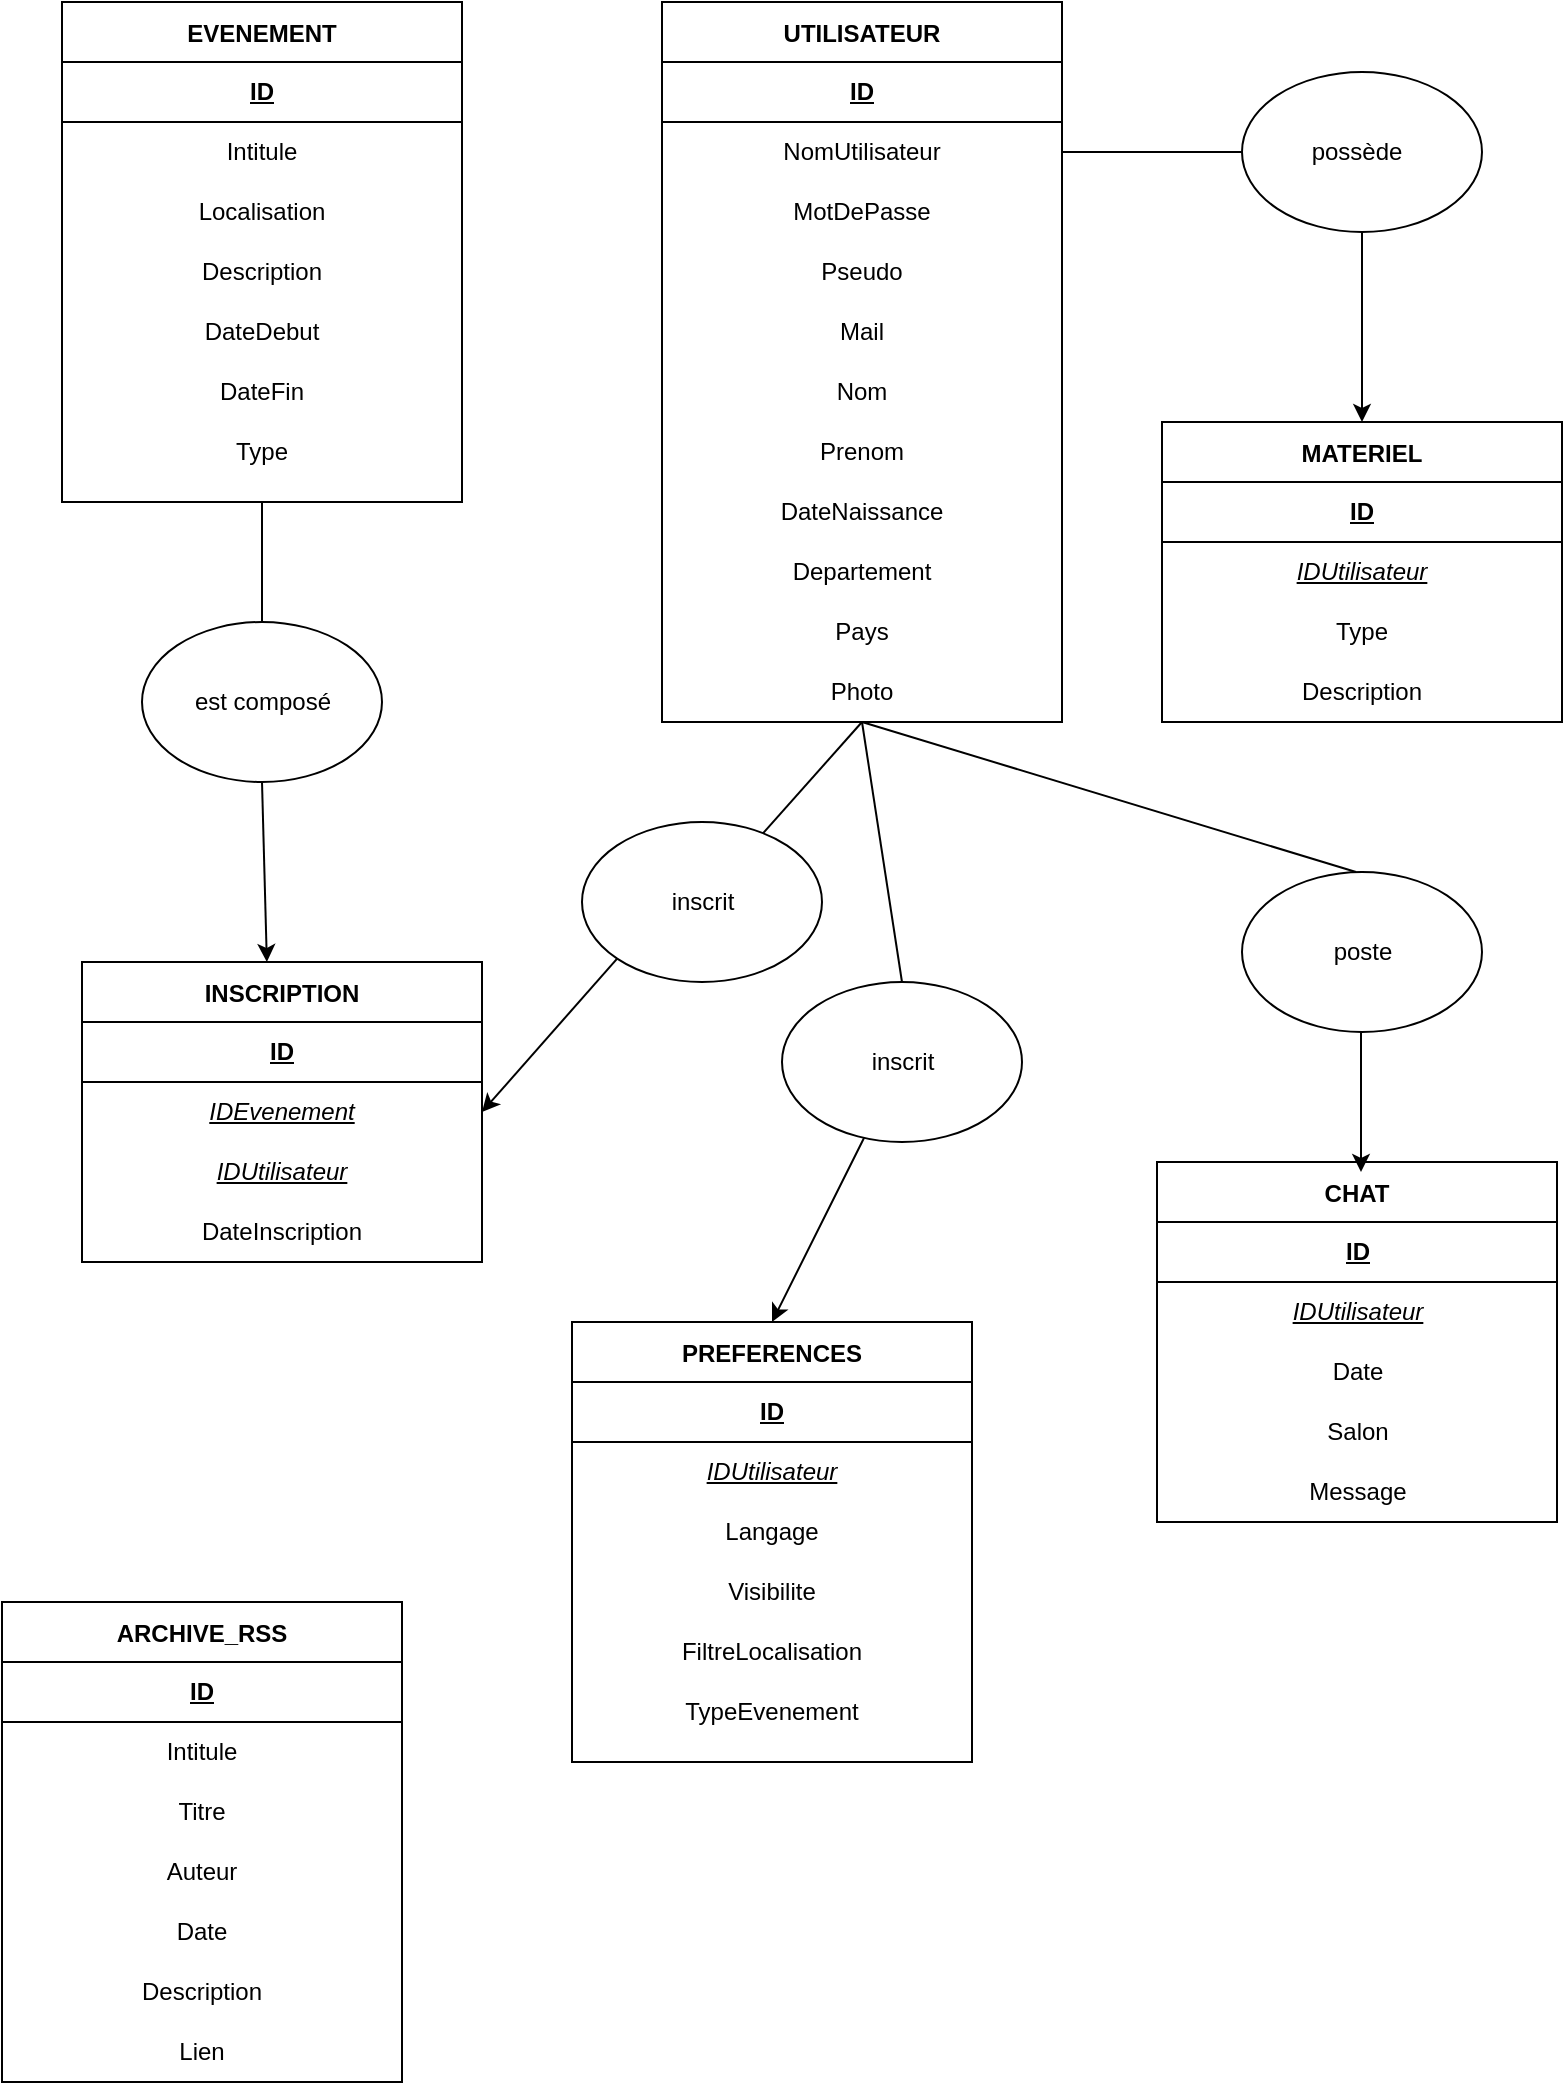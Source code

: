 <mxfile version="16.6.3" type="device"><diagram id="4M-l4sQ__aV8qlsTj48J" name="Page-1"><mxGraphModel dx="1420" dy="802" grid="1" gridSize="10" guides="1" tooltips="1" connect="1" arrows="1" fold="1" page="1" pageScale="1" pageWidth="850" pageHeight="1100" math="0" shadow="0"><root><mxCell id="0"/><mxCell id="1" parent="0"/><mxCell id="sBzcKe80lli_kKgEDg7j-1" value="UTILISATEUR" style="swimlane;startSize=30;" parent="1" vertex="1"><mxGeometry x="370" y="20" width="200" height="360" as="geometry"/></mxCell><mxCell id="sBzcKe80lli_kKgEDg7j-2" value="ID" style="text;html=1;strokeColor=default;fillColor=none;align=center;verticalAlign=middle;whiteSpace=wrap;rounded=0;strokeWidth=1;fontStyle=5" parent="sBzcKe80lli_kKgEDg7j-1" vertex="1"><mxGeometry y="30" width="200" height="30" as="geometry"/></mxCell><mxCell id="sBzcKe80lli_kKgEDg7j-3" value="Pseudo" style="text;html=1;strokeColor=none;fillColor=none;align=center;verticalAlign=middle;whiteSpace=wrap;rounded=0;" parent="sBzcKe80lli_kKgEDg7j-1" vertex="1"><mxGeometry y="120" width="200" height="30" as="geometry"/></mxCell><mxCell id="sBzcKe80lli_kKgEDg7j-5" value="Mail" style="text;html=1;strokeColor=none;fillColor=none;align=center;verticalAlign=middle;whiteSpace=wrap;rounded=0;" parent="sBzcKe80lli_kKgEDg7j-1" vertex="1"><mxGeometry y="150" width="200" height="30" as="geometry"/></mxCell><mxCell id="sBzcKe80lli_kKgEDg7j-13" value="NomUtilisateur" style="text;html=1;strokeColor=none;fillColor=none;align=center;verticalAlign=middle;whiteSpace=wrap;rounded=0;" parent="sBzcKe80lli_kKgEDg7j-1" vertex="1"><mxGeometry y="60" width="200" height="30" as="geometry"/></mxCell><mxCell id="sBzcKe80lli_kKgEDg7j-14" value="MotDePasse" style="text;html=1;strokeColor=none;fillColor=none;align=center;verticalAlign=middle;whiteSpace=wrap;rounded=0;" parent="sBzcKe80lli_kKgEDg7j-1" vertex="1"><mxGeometry y="90" width="200" height="30" as="geometry"/></mxCell><mxCell id="sBzcKe80lli_kKgEDg7j-15" value="Nom" style="text;html=1;strokeColor=none;fillColor=none;align=center;verticalAlign=middle;whiteSpace=wrap;rounded=0;" parent="sBzcKe80lli_kKgEDg7j-1" vertex="1"><mxGeometry y="180" width="200" height="30" as="geometry"/></mxCell><mxCell id="sBzcKe80lli_kKgEDg7j-16" value="Prenom" style="text;html=1;strokeColor=none;fillColor=none;align=center;verticalAlign=middle;whiteSpace=wrap;rounded=0;" parent="sBzcKe80lli_kKgEDg7j-1" vertex="1"><mxGeometry y="210" width="200" height="30" as="geometry"/></mxCell><mxCell id="sBzcKe80lli_kKgEDg7j-17" value="DateNaissance" style="text;html=1;strokeColor=none;fillColor=none;align=center;verticalAlign=middle;whiteSpace=wrap;rounded=0;" parent="sBzcKe80lli_kKgEDg7j-1" vertex="1"><mxGeometry y="240" width="200" height="30" as="geometry"/></mxCell><mxCell id="sBzcKe80lli_kKgEDg7j-19" value="Departement" style="text;html=1;strokeColor=none;fillColor=none;align=center;verticalAlign=middle;whiteSpace=wrap;rounded=0;" parent="sBzcKe80lli_kKgEDg7j-1" vertex="1"><mxGeometry y="270" width="200" height="30" as="geometry"/></mxCell><mxCell id="sBzcKe80lli_kKgEDg7j-20" value="Pays" style="text;html=1;strokeColor=none;fillColor=none;align=center;verticalAlign=middle;whiteSpace=wrap;rounded=0;" parent="sBzcKe80lli_kKgEDg7j-1" vertex="1"><mxGeometry y="300" width="200" height="30" as="geometry"/></mxCell><mxCell id="LnY8Jx0iQgnhSg8MTQSk-15" value="Photo" style="text;html=1;strokeColor=none;fillColor=none;align=center;verticalAlign=middle;whiteSpace=wrap;rounded=0;" vertex="1" parent="sBzcKe80lli_kKgEDg7j-1"><mxGeometry y="330" width="200" height="30" as="geometry"/></mxCell><mxCell id="LnY8Jx0iQgnhSg8MTQSk-4" value="MATERIEL" style="swimlane;startSize=30;" vertex="1" parent="1"><mxGeometry x="620" y="230" width="200" height="150" as="geometry"/></mxCell><mxCell id="LnY8Jx0iQgnhSg8MTQSk-5" value="ID" style="text;html=1;strokeColor=default;fillColor=none;align=center;verticalAlign=middle;whiteSpace=wrap;rounded=0;strokeWidth=1;fontStyle=5" vertex="1" parent="LnY8Jx0iQgnhSg8MTQSk-4"><mxGeometry y="30" width="200" height="30" as="geometry"/></mxCell><mxCell id="LnY8Jx0iQgnhSg8MTQSk-6" value="Description" style="text;html=1;strokeColor=none;fillColor=none;align=center;verticalAlign=middle;whiteSpace=wrap;rounded=0;" vertex="1" parent="LnY8Jx0iQgnhSg8MTQSk-4"><mxGeometry y="120" width="200" height="30" as="geometry"/></mxCell><mxCell id="LnY8Jx0iQgnhSg8MTQSk-8" value="IDUtilisateur" style="text;html=1;strokeColor=none;fillColor=none;align=center;verticalAlign=middle;whiteSpace=wrap;rounded=0;fontStyle=6" vertex="1" parent="LnY8Jx0iQgnhSg8MTQSk-4"><mxGeometry y="60" width="200" height="30" as="geometry"/></mxCell><mxCell id="LnY8Jx0iQgnhSg8MTQSk-9" value="Type" style="text;html=1;strokeColor=none;fillColor=none;align=center;verticalAlign=middle;whiteSpace=wrap;rounded=0;" vertex="1" parent="LnY8Jx0iQgnhSg8MTQSk-4"><mxGeometry y="90" width="200" height="30" as="geometry"/></mxCell><mxCell id="LnY8Jx0iQgnhSg8MTQSk-18" value="EVENEMENT" style="swimlane;startSize=30;" vertex="1" parent="1"><mxGeometry x="70" y="20" width="200" height="250" as="geometry"/></mxCell><mxCell id="LnY8Jx0iQgnhSg8MTQSk-19" value="ID" style="text;html=1;strokeColor=default;fillColor=none;align=center;verticalAlign=middle;whiteSpace=wrap;rounded=0;strokeWidth=1;fontStyle=5" vertex="1" parent="LnY8Jx0iQgnhSg8MTQSk-18"><mxGeometry y="30" width="200" height="30" as="geometry"/></mxCell><mxCell id="LnY8Jx0iQgnhSg8MTQSk-20" value="Description" style="text;html=1;strokeColor=none;fillColor=none;align=center;verticalAlign=middle;whiteSpace=wrap;rounded=0;" vertex="1" parent="LnY8Jx0iQgnhSg8MTQSk-18"><mxGeometry y="120" width="200" height="30" as="geometry"/></mxCell><mxCell id="LnY8Jx0iQgnhSg8MTQSk-22" value="Localisation" style="text;html=1;strokeColor=none;fillColor=none;align=center;verticalAlign=middle;whiteSpace=wrap;rounded=0;" vertex="1" parent="LnY8Jx0iQgnhSg8MTQSk-18"><mxGeometry y="90" width="200" height="30" as="geometry"/></mxCell><mxCell id="LnY8Jx0iQgnhSg8MTQSk-24" value="Intitule" style="text;html=1;strokeColor=none;fillColor=none;align=center;verticalAlign=middle;whiteSpace=wrap;rounded=0;" vertex="1" parent="LnY8Jx0iQgnhSg8MTQSk-18"><mxGeometry y="60" width="200" height="30" as="geometry"/></mxCell><mxCell id="LnY8Jx0iQgnhSg8MTQSk-26" value="DateDebut" style="text;html=1;strokeColor=none;fillColor=none;align=center;verticalAlign=middle;whiteSpace=wrap;rounded=0;" vertex="1" parent="LnY8Jx0iQgnhSg8MTQSk-18"><mxGeometry y="150" width="200" height="30" as="geometry"/></mxCell><mxCell id="LnY8Jx0iQgnhSg8MTQSk-27" value="DateFin" style="text;html=1;strokeColor=none;fillColor=none;align=center;verticalAlign=middle;whiteSpace=wrap;rounded=0;" vertex="1" parent="LnY8Jx0iQgnhSg8MTQSk-18"><mxGeometry y="180" width="200" height="30" as="geometry"/></mxCell><mxCell id="LnY8Jx0iQgnhSg8MTQSk-133" value="Type" style="text;html=1;strokeColor=none;fillColor=none;align=center;verticalAlign=middle;whiteSpace=wrap;rounded=0;" vertex="1" parent="LnY8Jx0iQgnhSg8MTQSk-18"><mxGeometry y="210" width="200" height="30" as="geometry"/></mxCell><mxCell id="LnY8Jx0iQgnhSg8MTQSk-33" value="" style="endArrow=classic;html=1;rounded=0;entryX=0.5;entryY=0;entryDx=0;entryDy=0;startArrow=none;" edge="1" parent="1" source="LnY8Jx0iQgnhSg8MTQSk-34" target="LnY8Jx0iQgnhSg8MTQSk-4"><mxGeometry width="50" height="50" relative="1" as="geometry"><mxPoint x="570" y="160" as="sourcePoint"/><mxPoint x="720" y="160" as="targetPoint"/><Array as="points"><mxPoint x="720" y="90"/></Array></mxGeometry></mxCell><mxCell id="LnY8Jx0iQgnhSg8MTQSk-34" value="" style="ellipse;whiteSpace=wrap;html=1;" vertex="1" parent="1"><mxGeometry x="660" y="55" width="120" height="80" as="geometry"/></mxCell><mxCell id="LnY8Jx0iQgnhSg8MTQSk-35" value="" style="endArrow=none;html=1;rounded=0;entryX=0;entryY=0.5;entryDx=0;entryDy=0;exitX=1;exitY=0.5;exitDx=0;exitDy=0;" edge="1" parent="1" source="sBzcKe80lli_kKgEDg7j-13" target="LnY8Jx0iQgnhSg8MTQSk-34"><mxGeometry width="50" height="50" relative="1" as="geometry"><mxPoint x="570" y="160" as="sourcePoint"/><mxPoint x="720" y="230" as="targetPoint"/><Array as="points"/></mxGeometry></mxCell><mxCell id="LnY8Jx0iQgnhSg8MTQSk-36" value="possède" style="text;html=1;strokeColor=none;fillColor=none;align=center;verticalAlign=middle;whiteSpace=wrap;rounded=0;" vertex="1" parent="1"><mxGeometry x="655" y="80" width="125" height="30" as="geometry"/></mxCell><mxCell id="LnY8Jx0iQgnhSg8MTQSk-44" value="ARCHIVE_RSS" style="swimlane;startSize=30;" vertex="1" parent="1"><mxGeometry x="40" y="820" width="200" height="240" as="geometry"/></mxCell><mxCell id="LnY8Jx0iQgnhSg8MTQSk-45" value="ID" style="text;html=1;strokeColor=default;fillColor=none;align=center;verticalAlign=middle;whiteSpace=wrap;rounded=0;strokeWidth=1;fontStyle=5" vertex="1" parent="LnY8Jx0iQgnhSg8MTQSk-44"><mxGeometry y="30" width="200" height="30" as="geometry"/></mxCell><mxCell id="LnY8Jx0iQgnhSg8MTQSk-46" value="Auteur" style="text;html=1;strokeColor=none;fillColor=none;align=center;verticalAlign=middle;whiteSpace=wrap;rounded=0;" vertex="1" parent="LnY8Jx0iQgnhSg8MTQSk-44"><mxGeometry y="120" width="200" height="30" as="geometry"/></mxCell><mxCell id="LnY8Jx0iQgnhSg8MTQSk-47" value="Titre" style="text;html=1;strokeColor=none;fillColor=none;align=center;verticalAlign=middle;whiteSpace=wrap;rounded=0;" vertex="1" parent="LnY8Jx0iQgnhSg8MTQSk-44"><mxGeometry y="90" width="200" height="30" as="geometry"/></mxCell><mxCell id="LnY8Jx0iQgnhSg8MTQSk-48" value="Intitule" style="text;html=1;strokeColor=none;fillColor=none;align=center;verticalAlign=middle;whiteSpace=wrap;rounded=0;" vertex="1" parent="LnY8Jx0iQgnhSg8MTQSk-44"><mxGeometry y="60" width="200" height="30" as="geometry"/></mxCell><mxCell id="LnY8Jx0iQgnhSg8MTQSk-49" value="Date" style="text;html=1;strokeColor=none;fillColor=none;align=center;verticalAlign=middle;whiteSpace=wrap;rounded=0;" vertex="1" parent="LnY8Jx0iQgnhSg8MTQSk-44"><mxGeometry y="150" width="200" height="30" as="geometry"/></mxCell><mxCell id="LnY8Jx0iQgnhSg8MTQSk-50" value="Description" style="text;html=1;strokeColor=none;fillColor=none;align=center;verticalAlign=middle;whiteSpace=wrap;rounded=0;" vertex="1" parent="LnY8Jx0iQgnhSg8MTQSk-44"><mxGeometry y="180" width="200" height="30" as="geometry"/></mxCell><mxCell id="LnY8Jx0iQgnhSg8MTQSk-95" value="Lien" style="text;html=1;strokeColor=none;fillColor=none;align=center;verticalAlign=middle;whiteSpace=wrap;rounded=0;" vertex="1" parent="LnY8Jx0iQgnhSg8MTQSk-44"><mxGeometry y="210" width="200" height="30" as="geometry"/></mxCell><mxCell id="LnY8Jx0iQgnhSg8MTQSk-51" value="INSCRIPTION" style="swimlane;startSize=30;" vertex="1" parent="1"><mxGeometry x="80" y="500" width="200" height="150" as="geometry"/></mxCell><mxCell id="LnY8Jx0iQgnhSg8MTQSk-52" value="ID" style="text;html=1;strokeColor=default;fillColor=none;align=center;verticalAlign=middle;whiteSpace=wrap;rounded=0;strokeWidth=1;fontStyle=5" vertex="1" parent="LnY8Jx0iQgnhSg8MTQSk-51"><mxGeometry y="30" width="200" height="30" as="geometry"/></mxCell><mxCell id="LnY8Jx0iQgnhSg8MTQSk-53" value="DateInscription" style="text;html=1;strokeColor=none;fillColor=none;align=center;verticalAlign=middle;whiteSpace=wrap;rounded=0;" vertex="1" parent="LnY8Jx0iQgnhSg8MTQSk-51"><mxGeometry y="120" width="200" height="30" as="geometry"/></mxCell><mxCell id="LnY8Jx0iQgnhSg8MTQSk-54" value="IDUtilisateur" style="text;html=1;strokeColor=none;fillColor=none;align=center;verticalAlign=middle;whiteSpace=wrap;rounded=0;fontStyle=6" vertex="1" parent="LnY8Jx0iQgnhSg8MTQSk-51"><mxGeometry y="90" width="200" height="30" as="geometry"/></mxCell><mxCell id="LnY8Jx0iQgnhSg8MTQSk-55" value="IDEvenement" style="text;html=1;strokeColor=none;fillColor=none;align=center;verticalAlign=middle;whiteSpace=wrap;rounded=0;fontStyle=6" vertex="1" parent="LnY8Jx0iQgnhSg8MTQSk-51"><mxGeometry y="60" width="200" height="30" as="geometry"/></mxCell><mxCell id="LnY8Jx0iQgnhSg8MTQSk-58" value="CHAT" style="swimlane;startSize=30;" vertex="1" parent="1"><mxGeometry x="617.5" y="600" width="200" height="180" as="geometry"/></mxCell><mxCell id="LnY8Jx0iQgnhSg8MTQSk-59" value="ID" style="text;html=1;strokeColor=default;fillColor=none;align=center;verticalAlign=middle;whiteSpace=wrap;rounded=0;strokeWidth=1;fontStyle=5" vertex="1" parent="LnY8Jx0iQgnhSg8MTQSk-58"><mxGeometry y="30" width="200" height="30" as="geometry"/></mxCell><mxCell id="LnY8Jx0iQgnhSg8MTQSk-61" value="Date" style="text;html=1;strokeColor=none;fillColor=none;align=center;verticalAlign=middle;whiteSpace=wrap;rounded=0;" vertex="1" parent="LnY8Jx0iQgnhSg8MTQSk-58"><mxGeometry y="90" width="200" height="30" as="geometry"/></mxCell><mxCell id="LnY8Jx0iQgnhSg8MTQSk-106" value="Salon" style="text;html=1;strokeColor=none;fillColor=none;align=center;verticalAlign=middle;whiteSpace=wrap;rounded=0;" vertex="1" parent="LnY8Jx0iQgnhSg8MTQSk-58"><mxGeometry y="120" width="200" height="30" as="geometry"/></mxCell><mxCell id="LnY8Jx0iQgnhSg8MTQSk-113" value="IDUtilisateur" style="text;html=1;strokeColor=none;fillColor=none;align=center;verticalAlign=middle;whiteSpace=wrap;rounded=0;fontStyle=6" vertex="1" parent="LnY8Jx0iQgnhSg8MTQSk-58"><mxGeometry y="60" width="200" height="30" as="geometry"/></mxCell><mxCell id="LnY8Jx0iQgnhSg8MTQSk-96" value="Message" style="text;html=1;strokeColor=none;fillColor=none;align=center;verticalAlign=middle;whiteSpace=wrap;rounded=0;" vertex="1" parent="LnY8Jx0iQgnhSg8MTQSk-58"><mxGeometry y="150" width="200" height="30" as="geometry"/></mxCell><mxCell id="LnY8Jx0iQgnhSg8MTQSk-74" value="" style="ellipse;whiteSpace=wrap;html=1;" vertex="1" parent="1"><mxGeometry x="110" y="330" width="120" height="80" as="geometry"/></mxCell><mxCell id="LnY8Jx0iQgnhSg8MTQSk-76" value="est composé" style="text;html=1;strokeColor=none;fillColor=none;align=center;verticalAlign=middle;whiteSpace=wrap;rounded=0;" vertex="1" parent="1"><mxGeometry x="107.5" y="355" width="125" height="30" as="geometry"/></mxCell><mxCell id="LnY8Jx0iQgnhSg8MTQSk-85" value="" style="ellipse;whiteSpace=wrap;html=1;" vertex="1" parent="1"><mxGeometry x="330" y="430" width="120" height="80" as="geometry"/></mxCell><mxCell id="LnY8Jx0iQgnhSg8MTQSk-86" value="inscrit" style="text;html=1;strokeColor=none;fillColor=none;align=center;verticalAlign=middle;whiteSpace=wrap;rounded=0;" vertex="1" parent="1"><mxGeometry x="327.5" y="455" width="125" height="30" as="geometry"/></mxCell><mxCell id="LnY8Jx0iQgnhSg8MTQSk-84" value="" style="endArrow=classic;html=1;rounded=0;startArrow=none;entryX=1;entryY=0.5;entryDx=0;entryDy=0;exitX=0;exitY=1;exitDx=0;exitDy=0;" edge="1" parent="1" source="LnY8Jx0iQgnhSg8MTQSk-85" target="LnY8Jx0iQgnhSg8MTQSk-55"><mxGeometry width="50" height="50" relative="1" as="geometry"><mxPoint x="340" y="470" as="sourcePoint"/><mxPoint x="295" y="570" as="targetPoint"/><Array as="points"/></mxGeometry></mxCell><mxCell id="LnY8Jx0iQgnhSg8MTQSk-88" value="" style="endArrow=none;html=1;rounded=0;entryX=0.5;entryY=1;entryDx=0;entryDy=0;" edge="1" parent="1" source="LnY8Jx0iQgnhSg8MTQSk-85" target="LnY8Jx0iQgnhSg8MTQSk-15"><mxGeometry width="50" height="50" relative="1" as="geometry"><mxPoint x="470" y="430" as="sourcePoint"/><mxPoint x="520" y="380" as="targetPoint"/></mxGeometry></mxCell><mxCell id="LnY8Jx0iQgnhSg8MTQSk-89" value="" style="endArrow=none;html=1;rounded=0;exitX=0.5;exitY=0;exitDx=0;exitDy=0;" edge="1" parent="1" source="LnY8Jx0iQgnhSg8MTQSk-74"><mxGeometry width="50" height="50" relative="1" as="geometry"><mxPoint x="170" y="280" as="sourcePoint"/><mxPoint x="170" y="270" as="targetPoint"/></mxGeometry></mxCell><mxCell id="LnY8Jx0iQgnhSg8MTQSk-114" value="" style="ellipse;whiteSpace=wrap;html=1;" vertex="1" parent="1"><mxGeometry x="660" y="455" width="120" height="80" as="geometry"/></mxCell><mxCell id="LnY8Jx0iQgnhSg8MTQSk-115" value="poste" style="text;html=1;strokeColor=none;fillColor=none;align=center;verticalAlign=middle;whiteSpace=wrap;rounded=0;fontStyle=0" vertex="1" parent="1"><mxGeometry x="657.5" y="480" width="125" height="30" as="geometry"/></mxCell><mxCell id="LnY8Jx0iQgnhSg8MTQSk-117" value="" style="endArrow=none;html=1;rounded=0;entryX=0.5;entryY=1;entryDx=0;entryDy=0;" edge="1" parent="1" target="LnY8Jx0iQgnhSg8MTQSk-15"><mxGeometry width="50" height="50" relative="1" as="geometry"><mxPoint x="717" y="455" as="sourcePoint"/><mxPoint x="717" y="390" as="targetPoint"/><Array as="points"/></mxGeometry></mxCell><mxCell id="LnY8Jx0iQgnhSg8MTQSk-118" value="" style="endArrow=classic;html=1;rounded=0;startArrow=none;" edge="1" parent="1"><mxGeometry width="50" height="50" relative="1" as="geometry"><mxPoint x="719.5" y="535" as="sourcePoint"/><mxPoint x="719.5" y="605" as="targetPoint"/><Array as="points"><mxPoint x="719.5" y="565"/></Array></mxGeometry></mxCell><mxCell id="LnY8Jx0iQgnhSg8MTQSk-119" value="PREFERENCES" style="swimlane;startSize=30;" vertex="1" parent="1"><mxGeometry x="325" y="680" width="200" height="220" as="geometry"/></mxCell><mxCell id="LnY8Jx0iQgnhSg8MTQSk-120" value="ID" style="text;html=1;strokeColor=default;fillColor=none;align=center;verticalAlign=middle;whiteSpace=wrap;rounded=0;strokeWidth=1;fontStyle=5" vertex="1" parent="LnY8Jx0iQgnhSg8MTQSk-119"><mxGeometry y="30" width="200" height="30" as="geometry"/></mxCell><mxCell id="LnY8Jx0iQgnhSg8MTQSk-121" value="Visibilite" style="text;html=1;strokeColor=none;fillColor=none;align=center;verticalAlign=middle;whiteSpace=wrap;rounded=0;" vertex="1" parent="LnY8Jx0iQgnhSg8MTQSk-119"><mxGeometry y="120" width="200" height="30" as="geometry"/></mxCell><mxCell id="LnY8Jx0iQgnhSg8MTQSk-122" value="Langage" style="text;html=1;strokeColor=none;fillColor=none;align=center;verticalAlign=middle;whiteSpace=wrap;rounded=0;" vertex="1" parent="LnY8Jx0iQgnhSg8MTQSk-119"><mxGeometry y="90" width="200" height="30" as="geometry"/></mxCell><mxCell id="LnY8Jx0iQgnhSg8MTQSk-123" value="&lt;u&gt;&lt;i&gt;IDUtilisateur&lt;/i&gt;&lt;/u&gt;" style="text;html=1;strokeColor=none;fillColor=none;align=center;verticalAlign=middle;whiteSpace=wrap;rounded=0;" vertex="1" parent="LnY8Jx0iQgnhSg8MTQSk-119"><mxGeometry y="60" width="200" height="30" as="geometry"/></mxCell><mxCell id="LnY8Jx0iQgnhSg8MTQSk-124" value="FiltreLocalisation" style="text;html=1;strokeColor=none;fillColor=none;align=center;verticalAlign=middle;whiteSpace=wrap;rounded=0;" vertex="1" parent="LnY8Jx0iQgnhSg8MTQSk-119"><mxGeometry y="150" width="200" height="30" as="geometry"/></mxCell><mxCell id="LnY8Jx0iQgnhSg8MTQSk-125" value="TypeEvenement" style="text;html=1;strokeColor=none;fillColor=none;align=center;verticalAlign=middle;whiteSpace=wrap;rounded=0;" vertex="1" parent="LnY8Jx0iQgnhSg8MTQSk-119"><mxGeometry y="180" width="200" height="30" as="geometry"/></mxCell><mxCell id="LnY8Jx0iQgnhSg8MTQSk-127" value="" style="ellipse;whiteSpace=wrap;html=1;" vertex="1" parent="1"><mxGeometry x="430" y="510" width="120" height="80" as="geometry"/></mxCell><mxCell id="LnY8Jx0iQgnhSg8MTQSk-128" value="inscrit" style="text;html=1;strokeColor=none;fillColor=none;align=center;verticalAlign=middle;whiteSpace=wrap;rounded=0;" vertex="1" parent="1"><mxGeometry x="427.5" y="535" width="125" height="30" as="geometry"/></mxCell><mxCell id="LnY8Jx0iQgnhSg8MTQSk-129" value="" style="endArrow=classic;html=1;rounded=0;startArrow=none;entryX=0.5;entryY=0;entryDx=0;entryDy=0;" edge="1" parent="1" source="LnY8Jx0iQgnhSg8MTQSk-127" target="LnY8Jx0iQgnhSg8MTQSk-119"><mxGeometry width="50" height="50" relative="1" as="geometry"><mxPoint x="470" y="600" as="sourcePoint"/><mxPoint x="400" y="605" as="targetPoint"/><Array as="points"><mxPoint x="470" y="590"/></Array></mxGeometry></mxCell><mxCell id="LnY8Jx0iQgnhSg8MTQSk-130" value="" style="endArrow=none;html=1;rounded=0;entryX=0.5;entryY=1;entryDx=0;entryDy=0;exitX=0.5;exitY=0;exitDx=0;exitDy=0;" edge="1" parent="1" source="LnY8Jx0iQgnhSg8MTQSk-127" target="LnY8Jx0iQgnhSg8MTQSk-15"><mxGeometry width="50" height="50" relative="1" as="geometry"><mxPoint x="520" y="470" as="sourcePoint"/><mxPoint x="605" y="500" as="targetPoint"/></mxGeometry></mxCell><mxCell id="LnY8Jx0iQgnhSg8MTQSk-132" value="" style="endArrow=classic;html=1;rounded=0;startArrow=none;entryX=1;entryY=0.5;entryDx=0;entryDy=0;exitX=0.5;exitY=1;exitDx=0;exitDy=0;" edge="1" parent="1" source="LnY8Jx0iQgnhSg8MTQSk-74"><mxGeometry width="50" height="50" relative="1" as="geometry"><mxPoint x="170" y="430" as="sourcePoint"/><mxPoint x="172.43" y="500" as="targetPoint"/><Array as="points"/></mxGeometry></mxCell></root></mxGraphModel></diagram></mxfile>